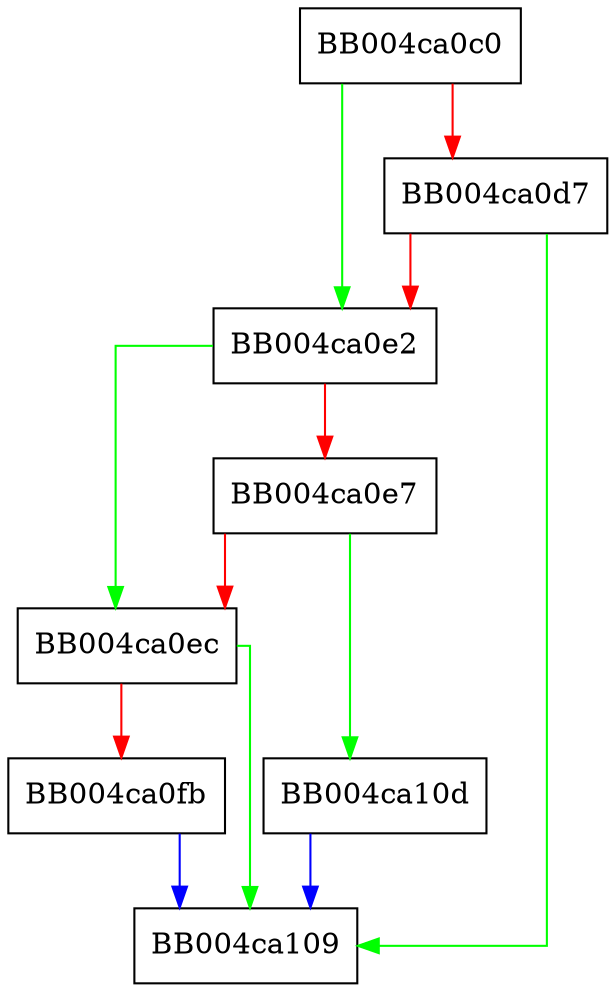 digraph satsub64be {
  node [shape="box"];
  graph [splines=ortho];
  BB004ca0c0 -> BB004ca0e2 [color="green"];
  BB004ca0c0 -> BB004ca0d7 [color="red"];
  BB004ca0d7 -> BB004ca109 [color="green"];
  BB004ca0d7 -> BB004ca0e2 [color="red"];
  BB004ca0e2 -> BB004ca0ec [color="green"];
  BB004ca0e2 -> BB004ca0e7 [color="red"];
  BB004ca0e7 -> BB004ca10d [color="green"];
  BB004ca0e7 -> BB004ca0ec [color="red"];
  BB004ca0ec -> BB004ca109 [color="green"];
  BB004ca0ec -> BB004ca0fb [color="red"];
  BB004ca0fb -> BB004ca109 [color="blue"];
  BB004ca10d -> BB004ca109 [color="blue"];
}
